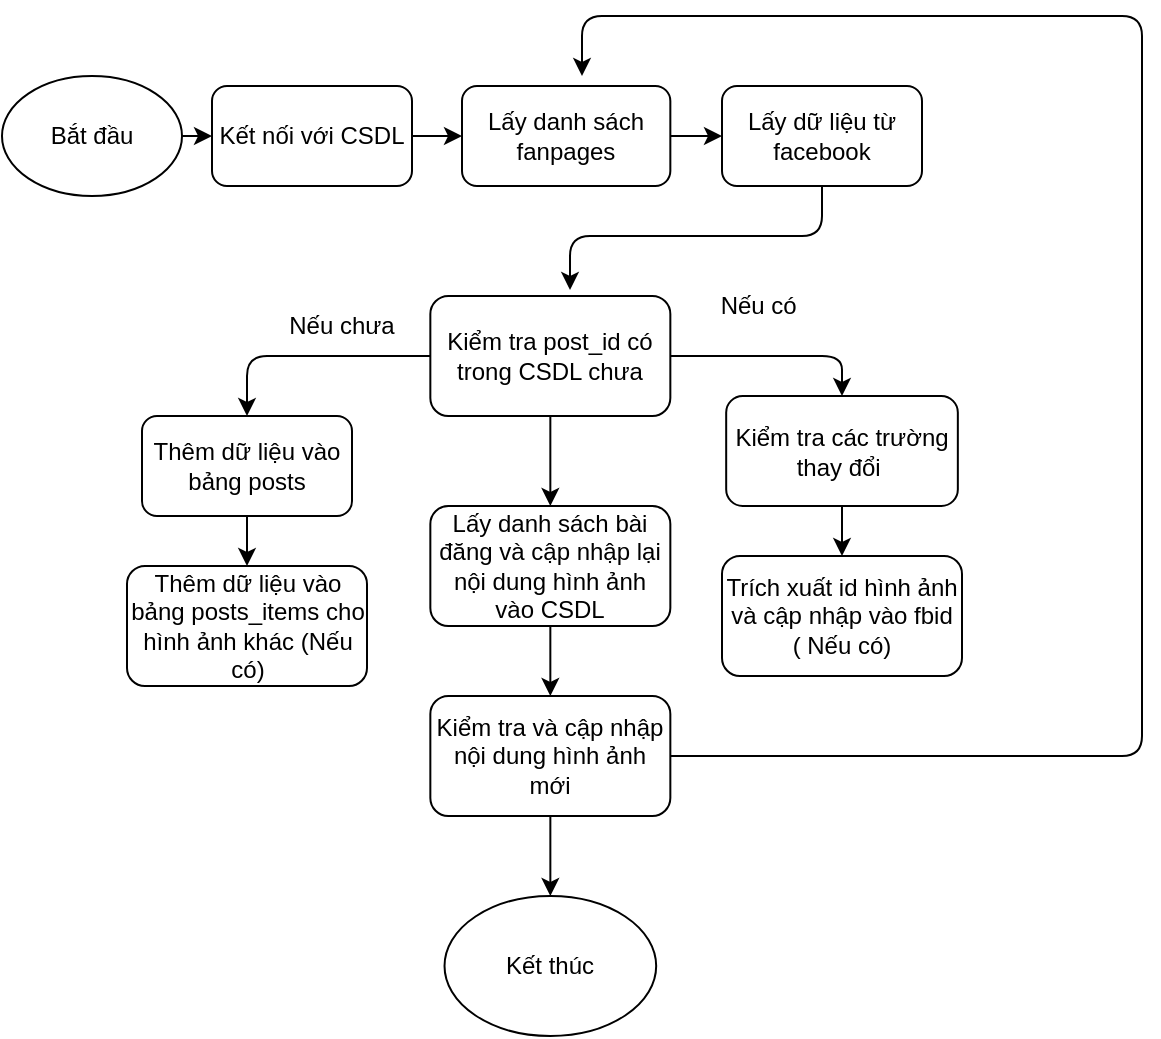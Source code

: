 <mxfile>
    <diagram id="KtH4Y_5XUbroQyNxBYR6" name="Page-1">
        <mxGraphModel dx="832" dy="467" grid="1" gridSize="10" guides="1" tooltips="1" connect="1" arrows="1" fold="1" page="1" pageScale="1" pageWidth="850" pageHeight="1100" math="0" shadow="0">
            <root>
                <mxCell id="0"/>
                <mxCell id="1" parent="0"/>
                <mxCell id="9" style="edgeStyle=none;html=1;exitX=1;exitY=0.5;exitDx=0;exitDy=0;entryX=0;entryY=0.5;entryDx=0;entryDy=0;" edge="1" parent="1" source="2" target="3">
                    <mxGeometry relative="1" as="geometry"/>
                </mxCell>
                <mxCell id="2" value="Bắt đầu" style="ellipse;whiteSpace=wrap;html=1;" vertex="1" parent="1">
                    <mxGeometry x="110" y="120" width="90" height="60" as="geometry"/>
                </mxCell>
                <mxCell id="10" value="" style="edgeStyle=none;html=1;" edge="1" parent="1" source="3" target="4">
                    <mxGeometry relative="1" as="geometry"/>
                </mxCell>
                <mxCell id="3" value="Kết nối với CSDL" style="rounded=1;whiteSpace=wrap;html=1;" vertex="1" parent="1">
                    <mxGeometry x="215" y="125" width="100" height="50" as="geometry"/>
                </mxCell>
                <mxCell id="11" value="" style="edgeStyle=none;html=1;" edge="1" parent="1" source="4" target="5">
                    <mxGeometry relative="1" as="geometry"/>
                </mxCell>
                <mxCell id="4" value="Lấy danh sách fanpages" style="rounded=1;whiteSpace=wrap;html=1;" vertex="1" parent="1">
                    <mxGeometry x="340" y="125" width="104.17" height="50" as="geometry"/>
                </mxCell>
                <mxCell id="14" style="edgeStyle=orthogonalEdgeStyle;html=1;entryX=0.582;entryY=-0.05;entryDx=0;entryDy=0;entryPerimeter=0;" edge="1" parent="1" source="5" target="6">
                    <mxGeometry relative="1" as="geometry">
                        <mxPoint x="520" y="230" as="targetPoint"/>
                        <Array as="points">
                            <mxPoint x="520" y="200"/>
                            <mxPoint x="394" y="200"/>
                        </Array>
                    </mxGeometry>
                </mxCell>
                <mxCell id="5" value="Lấy dữ liệu từ facebook" style="rounded=1;whiteSpace=wrap;html=1;" vertex="1" parent="1">
                    <mxGeometry x="470" y="125" width="100" height="50" as="geometry"/>
                </mxCell>
                <mxCell id="15" style="edgeStyle=orthogonalEdgeStyle;html=1;entryX=0.5;entryY=0;entryDx=0;entryDy=0;" edge="1" parent="1" source="6" target="7">
                    <mxGeometry relative="1" as="geometry">
                        <mxPoint x="240" y="260" as="targetPoint"/>
                    </mxGeometry>
                </mxCell>
                <mxCell id="27" value="" style="edgeStyle=orthogonalEdgeStyle;html=1;" edge="1" parent="1" source="6" target="25">
                    <mxGeometry relative="1" as="geometry"/>
                </mxCell>
                <mxCell id="28" style="edgeStyle=orthogonalEdgeStyle;html=1;entryX=0.5;entryY=0;entryDx=0;entryDy=0;" edge="1" parent="1" source="6" target="16">
                    <mxGeometry relative="1" as="geometry"/>
                </mxCell>
                <mxCell id="6" value="Kiểm tra post_id có trong CSDL chưa" style="rounded=1;whiteSpace=wrap;html=1;" vertex="1" parent="1">
                    <mxGeometry x="324.17" y="230" width="120" height="60" as="geometry"/>
                </mxCell>
                <mxCell id="23" value="" style="edgeStyle=orthogonalEdgeStyle;html=1;" edge="1" parent="1" source="7" target="22">
                    <mxGeometry relative="1" as="geometry"/>
                </mxCell>
                <mxCell id="7" value="Thêm dữ liệu vào bảng posts" style="rounded=1;whiteSpace=wrap;html=1;" vertex="1" parent="1">
                    <mxGeometry x="180" y="290" width="105" height="50" as="geometry"/>
                </mxCell>
                <mxCell id="21" value="" style="edgeStyle=orthogonalEdgeStyle;html=1;" edge="1" parent="1" source="16" target="20">
                    <mxGeometry relative="1" as="geometry"/>
                </mxCell>
                <mxCell id="16" value="Kiểm tra các trường thay đổi&amp;nbsp;" style="rounded=1;whiteSpace=wrap;html=1;" vertex="1" parent="1">
                    <mxGeometry x="472.09" y="280" width="115.83" height="55" as="geometry"/>
                </mxCell>
                <mxCell id="18" value="Nếu chưa" style="text;html=1;strokeColor=none;fillColor=none;align=center;verticalAlign=middle;whiteSpace=wrap;rounded=0;" vertex="1" parent="1">
                    <mxGeometry x="250" y="230" width="60" height="30" as="geometry"/>
                </mxCell>
                <mxCell id="19" value="Nếu có&amp;nbsp;" style="text;html=1;strokeColor=none;fillColor=none;align=center;verticalAlign=middle;whiteSpace=wrap;rounded=0;" vertex="1" parent="1">
                    <mxGeometry x="460" y="220" width="60" height="30" as="geometry"/>
                </mxCell>
                <mxCell id="20" value="Trích xuất id hình ảnh và cập nhập vào fbid ( Nếu có)" style="rounded=1;whiteSpace=wrap;html=1;" vertex="1" parent="1">
                    <mxGeometry x="470" y="360" width="120" height="60" as="geometry"/>
                </mxCell>
                <mxCell id="22" value="Thêm dữ liệu vào bảng posts_items cho hình ảnh khác (Nếu có)" style="rounded=1;whiteSpace=wrap;html=1;" vertex="1" parent="1">
                    <mxGeometry x="172.5" y="365" width="120" height="60" as="geometry"/>
                </mxCell>
                <mxCell id="30" value="" style="edgeStyle=orthogonalEdgeStyle;html=1;" edge="1" parent="1" source="25" target="29">
                    <mxGeometry relative="1" as="geometry"/>
                </mxCell>
                <mxCell id="25" value="Lấy danh sách bài đăng và cập nhập lại nội dung hình ảnh vào CSDL" style="rounded=1;whiteSpace=wrap;html=1;" vertex="1" parent="1">
                    <mxGeometry x="324.17" y="335" width="120" height="60" as="geometry"/>
                </mxCell>
                <mxCell id="32" value="" style="edgeStyle=orthogonalEdgeStyle;html=1;" edge="1" parent="1" source="29" target="31">
                    <mxGeometry relative="1" as="geometry"/>
                </mxCell>
                <mxCell id="33" style="edgeStyle=orthogonalEdgeStyle;html=1;" edge="1" parent="1" source="29">
                    <mxGeometry relative="1" as="geometry">
                        <mxPoint x="400" y="120" as="targetPoint"/>
                        <Array as="points">
                            <mxPoint x="680" y="460"/>
                            <mxPoint x="680" y="90"/>
                            <mxPoint x="400" y="90"/>
                        </Array>
                    </mxGeometry>
                </mxCell>
                <mxCell id="29" value="Kiểm tra và cập nhập nội dung hình ảnh mới" style="rounded=1;whiteSpace=wrap;html=1;" vertex="1" parent="1">
                    <mxGeometry x="324.17" y="430" width="120" height="60" as="geometry"/>
                </mxCell>
                <mxCell id="31" value="Kết thúc" style="ellipse;whiteSpace=wrap;html=1;" vertex="1" parent="1">
                    <mxGeometry x="331.26" y="530" width="105.83" height="70" as="geometry"/>
                </mxCell>
            </root>
        </mxGraphModel>
    </diagram>
</mxfile>